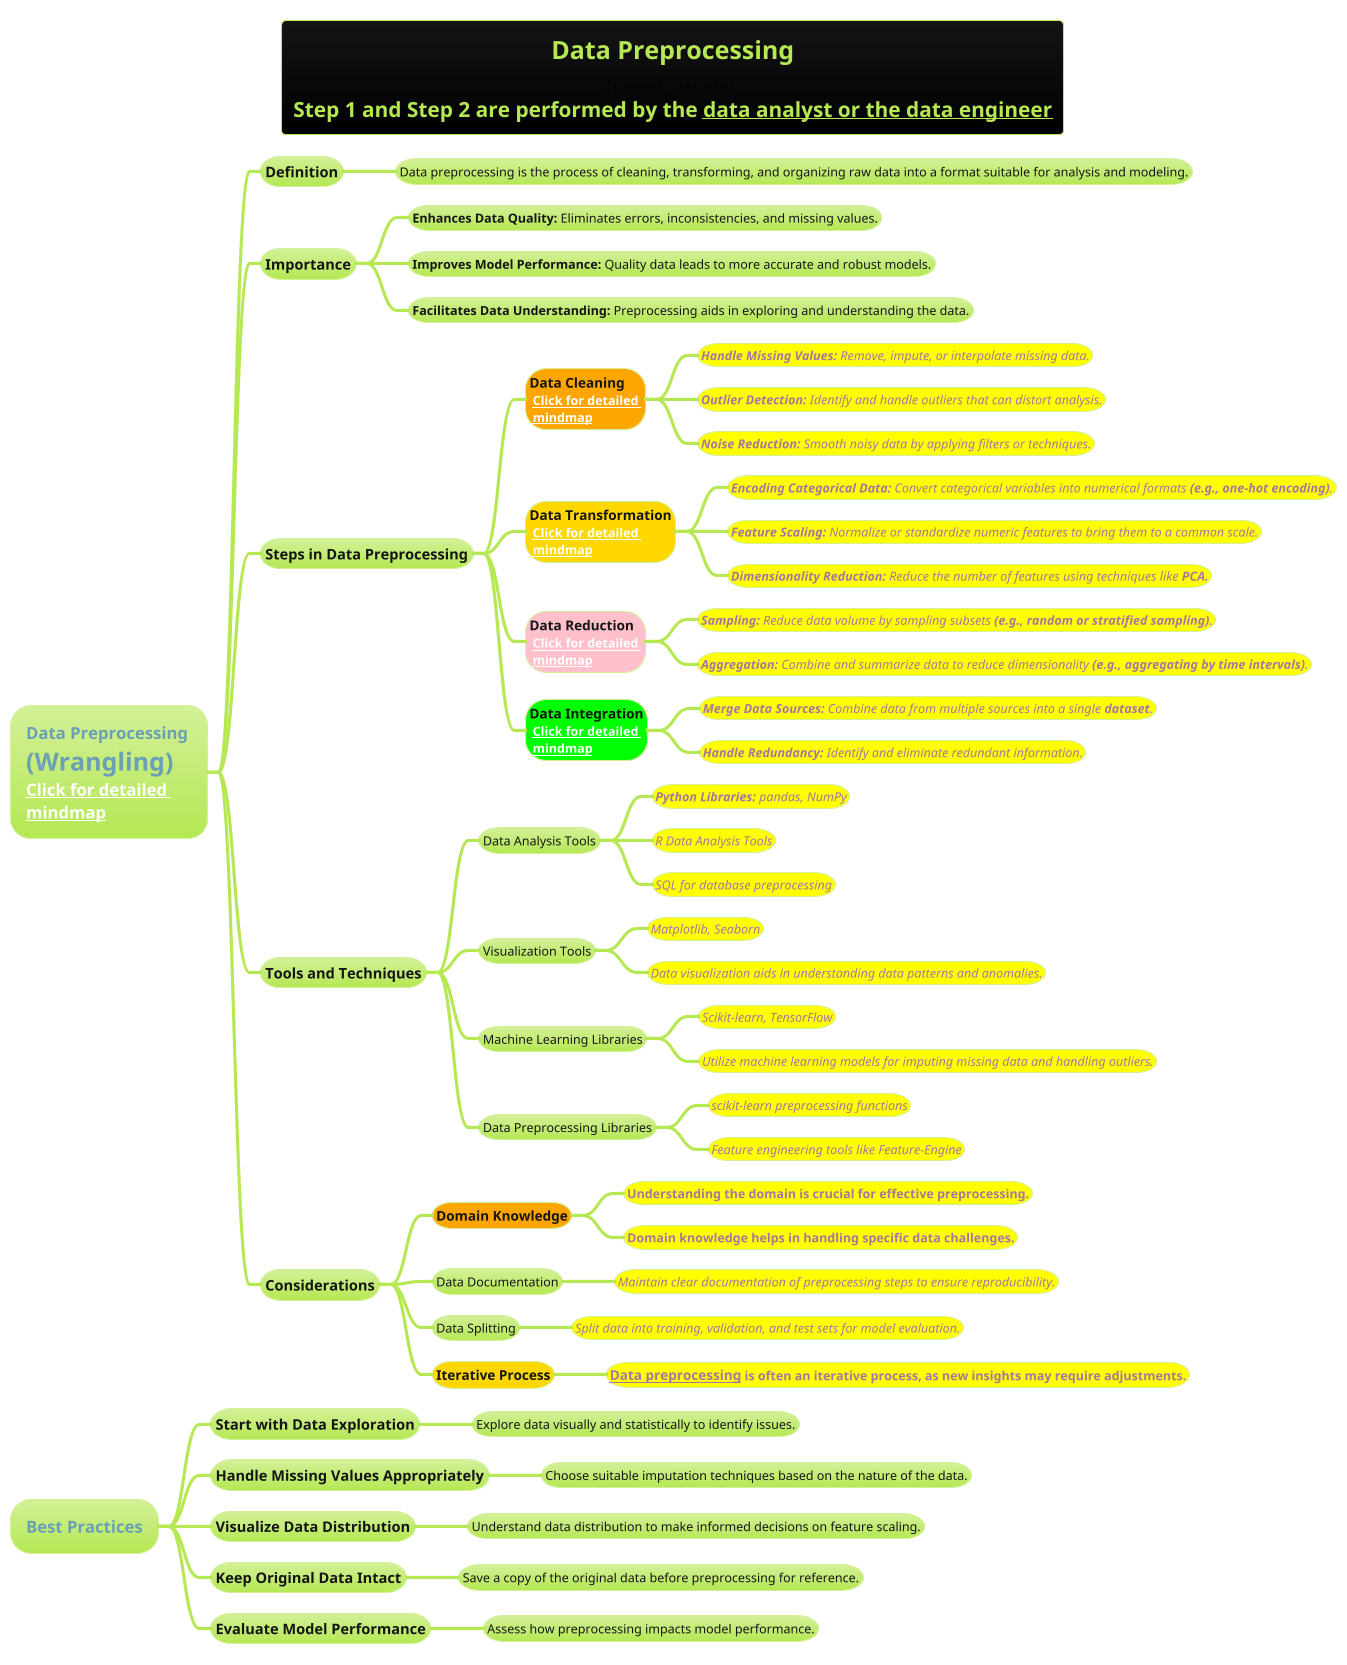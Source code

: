 @startmindmap
title =Data Preprocessing\n<img:images/img_59.png> \nStep 1 and Step 2 are performed by the __data analyst or the data engineer__
!theme hacker

* Data Preprocessing \n=**(Wrangling)** \n**[[Data-Wrangling-(or-preprocessing).puml Click for detailed \nmindmap]]**
** Definition
*** Data preprocessing is the process of cleaning, transforming, and organizing raw data into a format suitable for analysis and modeling.

** Importance
*** **Enhances Data Quality:** Eliminates errors, inconsistencies, and missing values.
*** **Improves Model Performance:** Quality data leads to more accurate and robust models.
*** **Facilitates Data Understanding:** Preprocessing aids in exploring and understanding the data.

** Steps in Data Preprocessing
***[#orange] ===Data Cleaning \n **[[1-Data-Cleaning.puml Click for detailed \nmindmap]]**
****[#yellow] ====<size:12>**Handle Missing Values:** Remove, impute, or interpolate missing data.
****[#yellow] ====<size:12>**Outlier Detection:** Identify and handle outliers that can distort analysis.
****[#yellow] ====<size:12>**Noise Reduction:** Smooth noisy data by applying filters or techniques.

***[#gold] ===Data Transformation \n **[[2-Data-Transformation.puml Click for detailed \nmindmap]]**
****[#yellow] ====<size:12>**Encoding Categorical Data:** Convert categorical variables into numerical formats **(e.g., one-hot encoding)**.
****[#yellow] ====<size:12>**Feature Scaling:** Normalize or standardize numeric features to bring them to a common scale.
****[#yellow] ====<size:12>**Dimensionality Reduction:** Reduce the number of features using techniques like **PCA.**

***[#pink] ===Data Reduction \n **[[3-Data-Reduction.puml Click for detailed \nmindmap]]**
****[#yellow] ====<size:12>**Sampling:** Reduce data volume by sampling subsets **(e.g., random or stratified sampling)**.
****[#yellow] ====<size:12>**Aggregation:** Combine and summarize data to reduce dimensionality **(e.g., aggregating by time intervals)**.

***[#lime] ===Data Integration \n **[[4-Data-Integration.puml Click for detailed \nmindmap]]**
****[#yellow] ====<size:12>**Merge Data Sources:** Combine data from multiple sources into a single **dataset**.
****[#yellow] ====<size:12>**Handle Redundancy:** Identify and eliminate redundant information.

** Tools and Techniques
*** Data Analysis Tools
****[#yellow] ====<size:12>**Python Libraries:** pandas, NumPy
****[#yellow] ====<size:12>R Data Analysis Tools
****[#yellow] ====<size:12>SQL for database preprocessing

*** Visualization Tools
****[#yellow] ====<size:12>Matplotlib, Seaborn
****[#yellow] ====<size:12>Data visualization aids in understanding data patterns and anomalies.

*** Machine Learning Libraries
****[#yellow] ====<size:12>Scikit-learn, TensorFlow
****[#yellow] ====<size:12>Utilize machine learning models for imputing missing data and handling outliers.

*** Data Preprocessing Libraries
****[#yellow] ====<size:12>scikit-learn preprocessing functions
****[#yellow] ====<size:12>Feature engineering tools like Feature-Engine

** Considerations
***[#orange] ===Domain Knowledge
****[#yellow] ===Understanding the domain is crucial for effective preprocessing.
****[#yellow] ===Domain knowledge helps in handling specific data challenges.

*** Data Documentation
****[#yellow] ====<size:12>Maintain clear documentation of preprocessing steps to ensure reproducibility.

*** Data Splitting
****[#yellow] ====<size:12>Split data into training, validation, and test sets for model evaluation.

***[#gold] ===Iterative Process
****[#yellow] ===__Data preprocessing__ is often an iterative process, as new insights may require adjustments.

* Best Practices
** Start with Data Exploration
*** Explore data visually and statistically to identify issues.

** Handle Missing Values Appropriately
*** Choose suitable imputation techniques based on the nature of the data.

** Visualize Data Distribution
*** Understand data distribution to make informed decisions on feature scaling.

** Keep Original Data Intact
*** Save a copy of the original data before preprocessing for reference.

** Evaluate Model Performance
*** Assess how preprocessing impacts model performance.

@endmindmap
